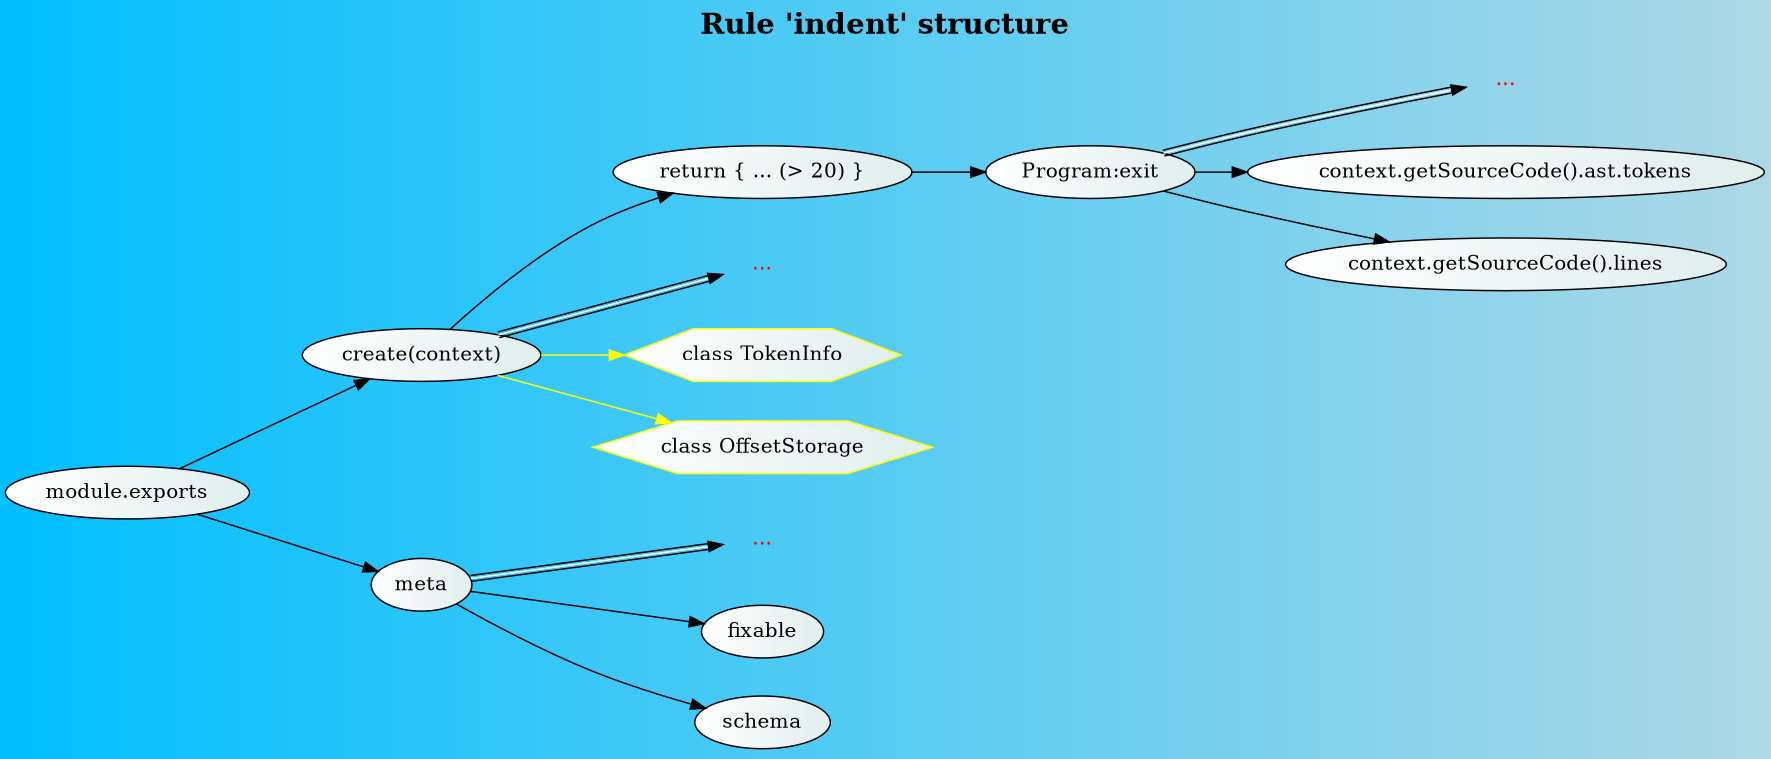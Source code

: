 digraph {
  compound=true
  bgcolor="deepskyblue:lightblue"
  label=<<B>Rule 'indent' structure</B>>
  graph [autosize=false, size="11.8", ratio=0.4]
  labelloc=t
  fontsize=20
  rankdir=LR

  node[fillcolor="white:azure2",style=filled]
  create_return[label="return { ... (> 20) }"]
  e1, e2, e3[label="...", shape=plaintext, fillcolor=none,fontcolor=red];
  edge[len=0.5]
  "class TokenInfo", "class OffsetStorage"[shape=hexagon,color=yellow]

  "module.exports" -> "create(context)"
  "module.exports" -> meta
  meta -> fixable
  meta -> schema
  meta -> e1 [color="black:white:black"]
  "create(context)" -> create_return
  "create(context)" -> e2 [color="black:white:black"]
  "create(context)" -> "class TokenInfo"[color=yellow]
  "create(context)" -> "class OffsetStorage"[color=yellow]
  create_return -> "Program:exit"
  "Program:exit" -> "context.getSourceCode().ast.tokens"
  "Program:exit" -> "context.getSourceCode().lines"
  "Program:exit" -> e3[color="black:white:black"]
}
